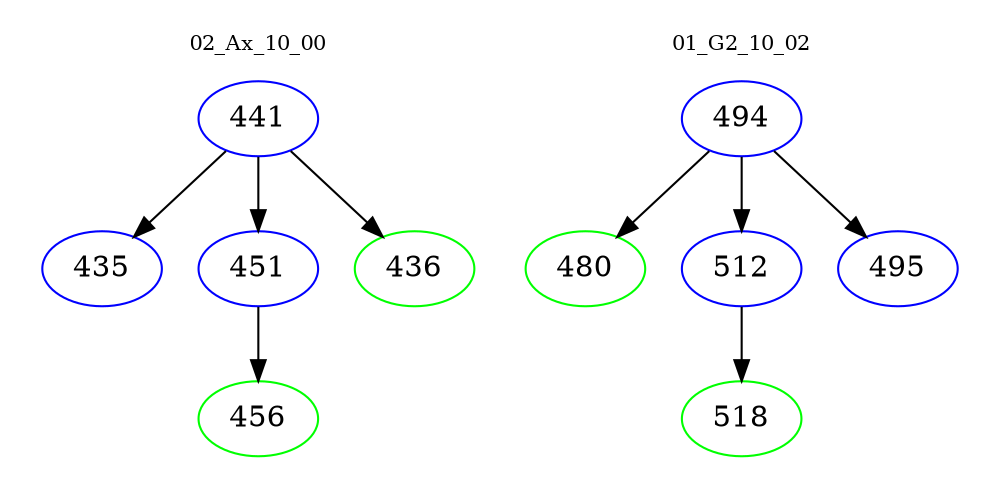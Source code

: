 digraph{
subgraph cluster_0 {
color = white
label = "02_Ax_10_00";
fontsize=10;
T0_441 [label="441", color="blue"]
T0_441 -> T0_435 [color="black"]
T0_435 [label="435", color="blue"]
T0_441 -> T0_451 [color="black"]
T0_451 [label="451", color="blue"]
T0_451 -> T0_456 [color="black"]
T0_456 [label="456", color="green"]
T0_441 -> T0_436 [color="black"]
T0_436 [label="436", color="green"]
}
subgraph cluster_1 {
color = white
label = "01_G2_10_02";
fontsize=10;
T1_494 [label="494", color="blue"]
T1_494 -> T1_480 [color="black"]
T1_480 [label="480", color="green"]
T1_494 -> T1_512 [color="black"]
T1_512 [label="512", color="blue"]
T1_512 -> T1_518 [color="black"]
T1_518 [label="518", color="green"]
T1_494 -> T1_495 [color="black"]
T1_495 [label="495", color="blue"]
}
}
